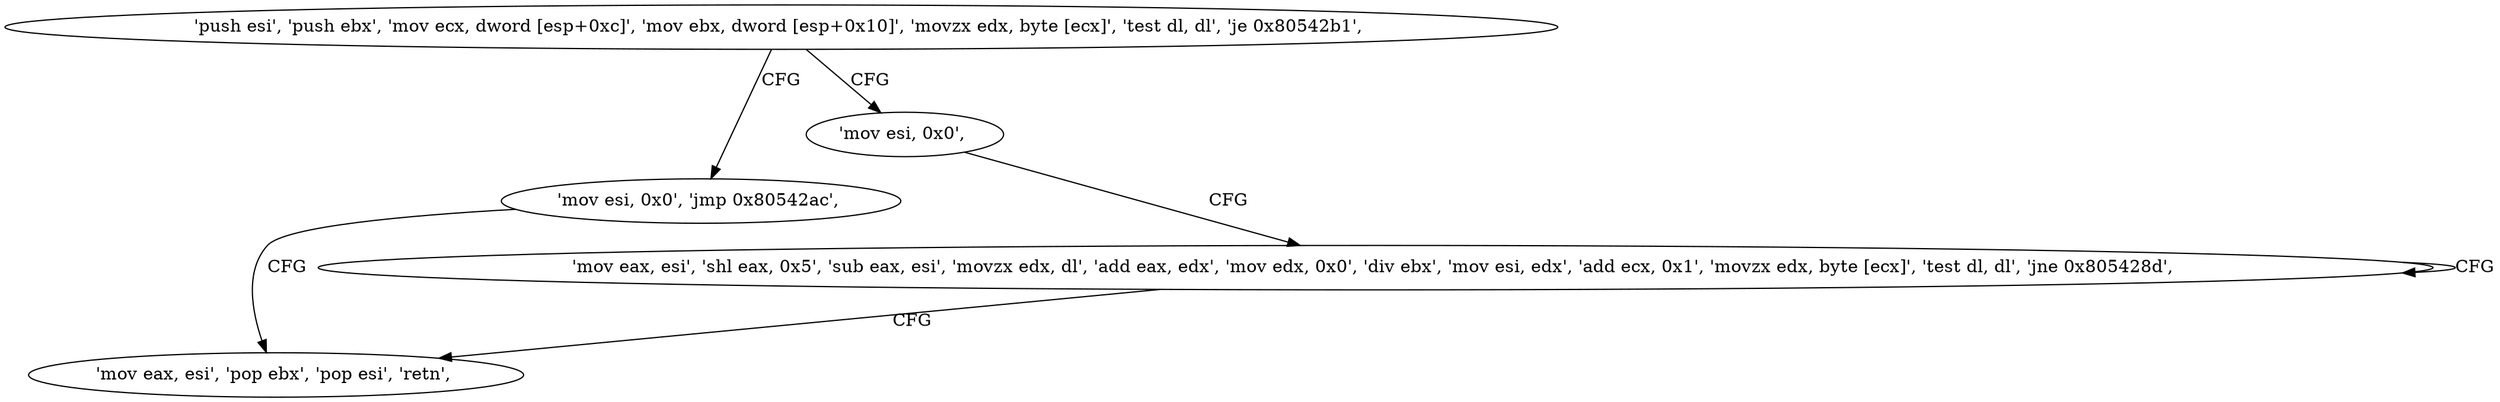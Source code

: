 digraph "func" {
"134562423" [label = "'push esi', 'push ebx', 'mov ecx, dword [esp+0xc]', 'mov ebx, dword [esp+0x10]', 'movzx edx, byte [ecx]', 'test dl, dl', 'je 0x80542b1', " ]
"134562481" [label = "'mov esi, 0x0', 'jmp 0x80542ac', " ]
"134562440" [label = "'mov esi, 0x0', " ]
"134562476" [label = "'mov eax, esi', 'pop ebx', 'pop esi', 'retn', " ]
"134562445" [label = "'mov eax, esi', 'shl eax, 0x5', 'sub eax, esi', 'movzx edx, dl', 'add eax, edx', 'mov edx, 0x0', 'div ebx', 'mov esi, edx', 'add ecx, 0x1', 'movzx edx, byte [ecx]', 'test dl, dl', 'jne 0x805428d', " ]
"134562423" -> "134562481" [ label = "CFG" ]
"134562423" -> "134562440" [ label = "CFG" ]
"134562481" -> "134562476" [ label = "CFG" ]
"134562440" -> "134562445" [ label = "CFG" ]
"134562445" -> "134562445" [ label = "CFG" ]
"134562445" -> "134562476" [ label = "CFG" ]
}
